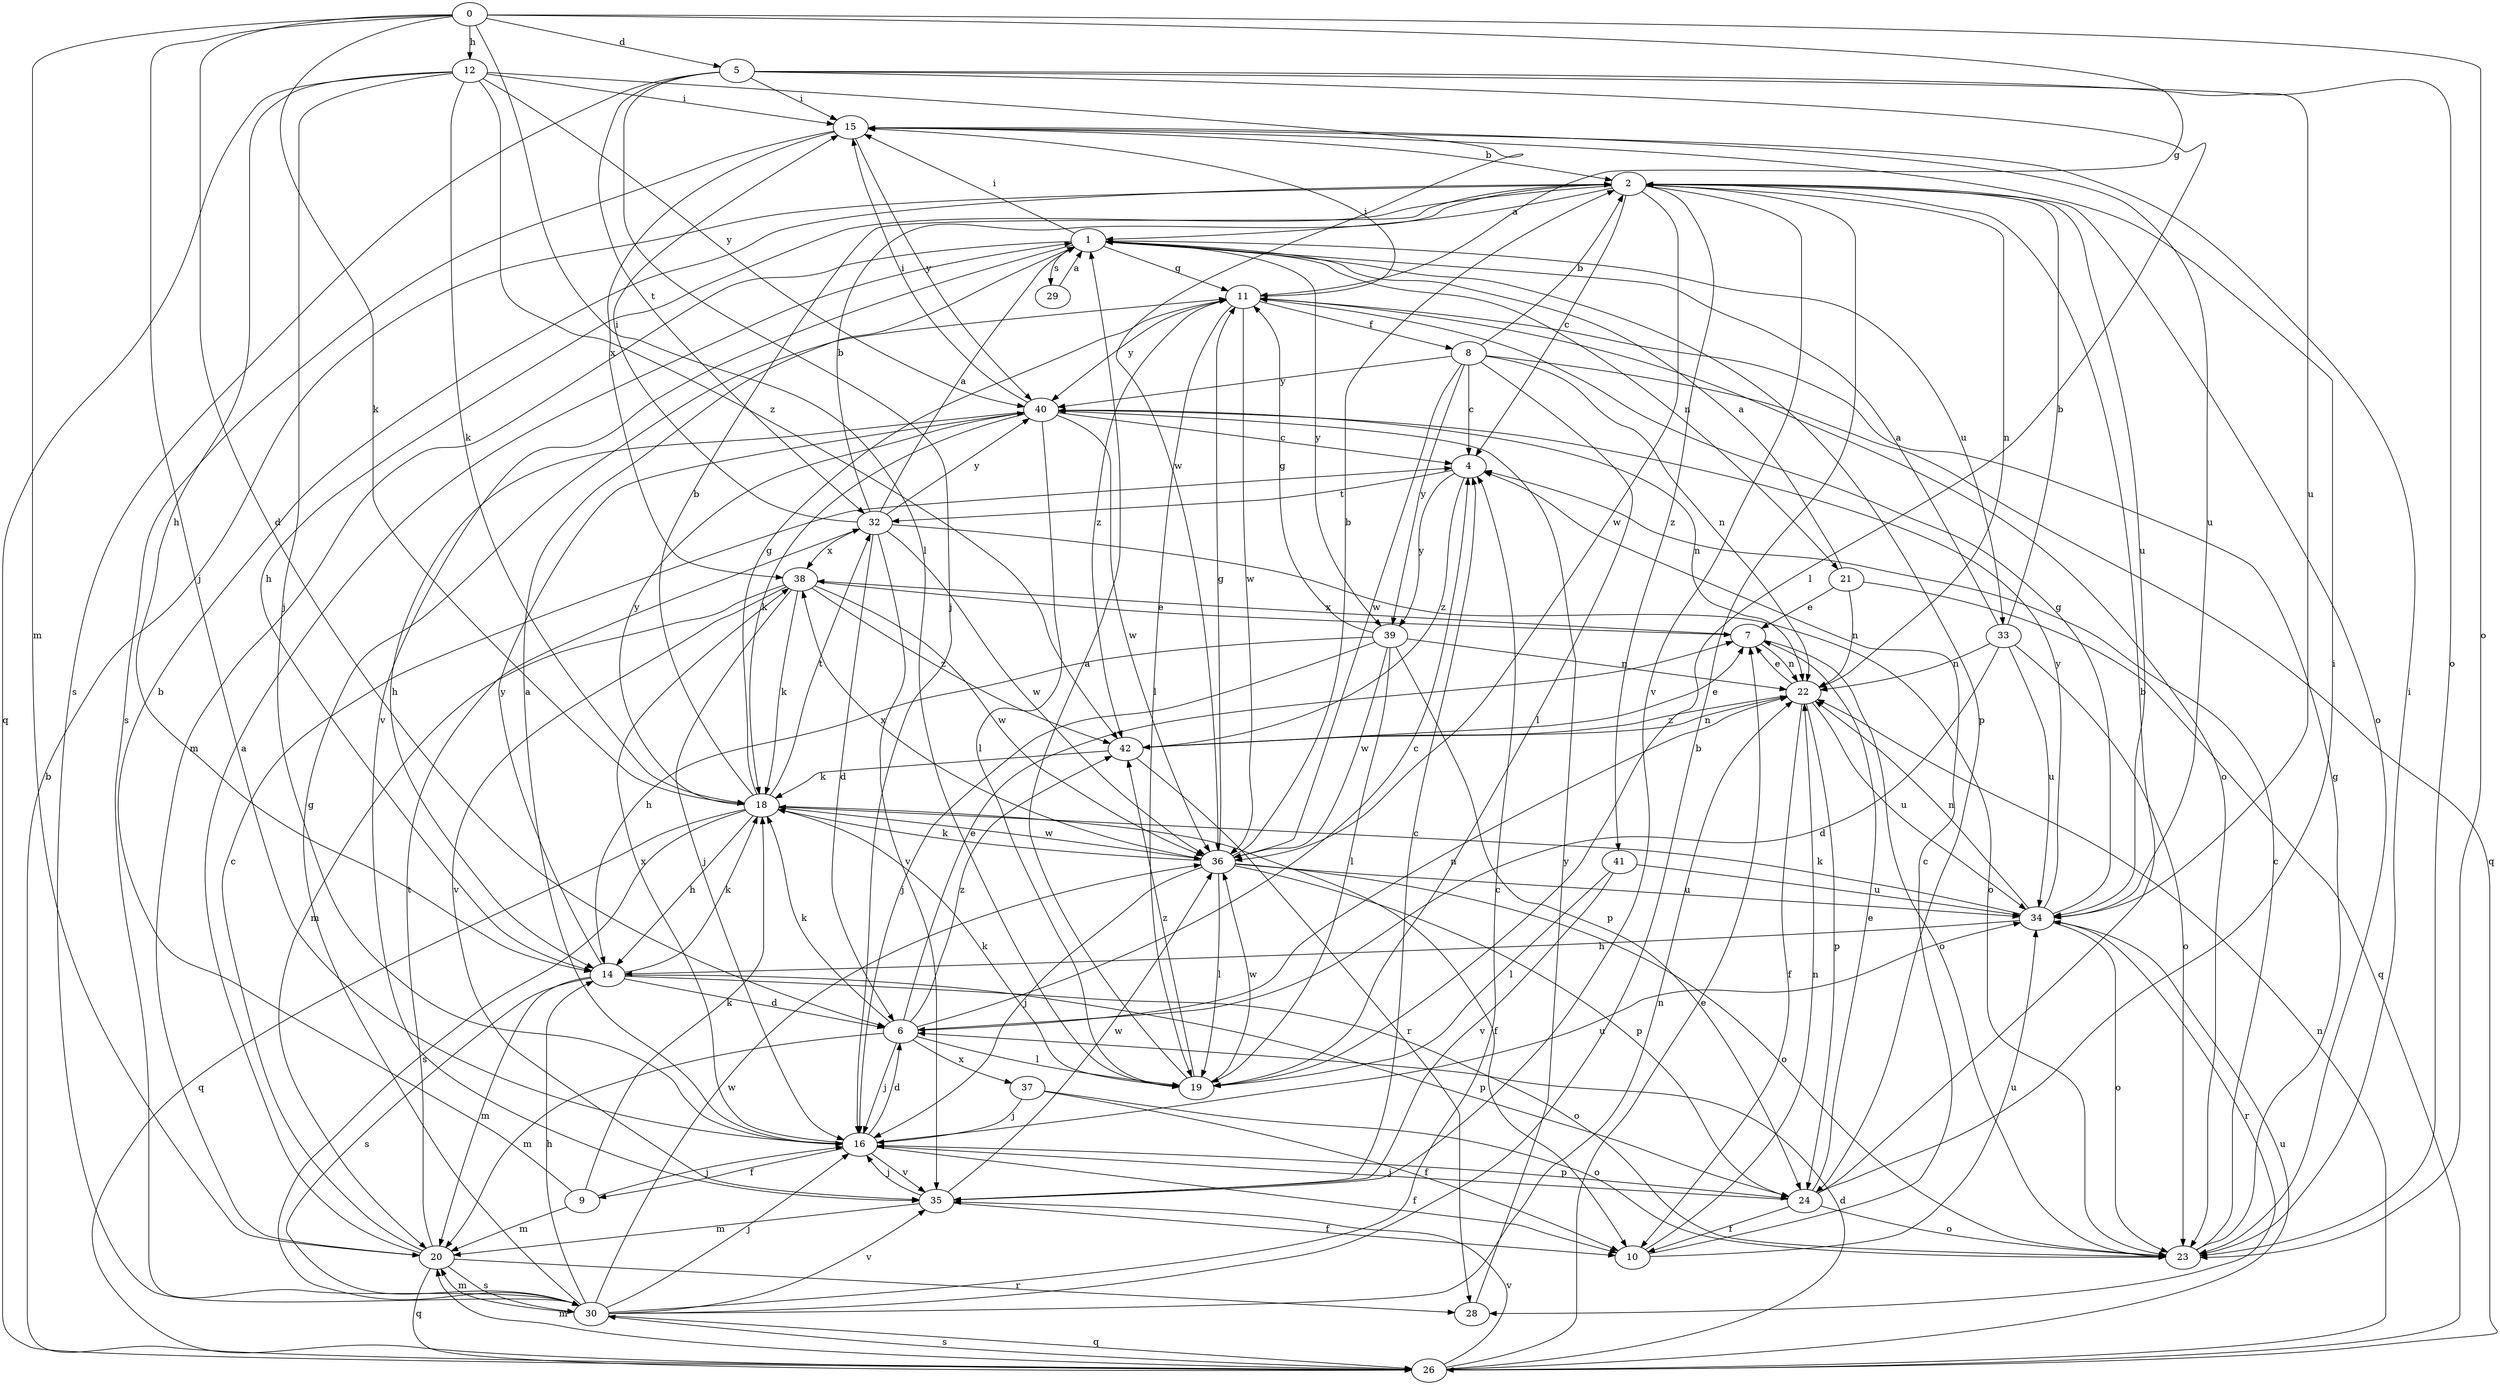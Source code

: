 strict digraph  {
0;
1;
2;
4;
5;
6;
7;
8;
9;
10;
11;
12;
14;
15;
16;
18;
19;
20;
21;
22;
23;
24;
26;
28;
29;
30;
32;
33;
34;
35;
36;
37;
38;
39;
40;
41;
42;
0 -> 5  [label=d];
0 -> 6  [label=d];
0 -> 11  [label=g];
0 -> 12  [label=h];
0 -> 16  [label=j];
0 -> 18  [label=k];
0 -> 19  [label=l];
0 -> 20  [label=m];
0 -> 23  [label=o];
1 -> 11  [label=g];
1 -> 15  [label=i];
1 -> 20  [label=m];
1 -> 21  [label=n];
1 -> 24  [label=p];
1 -> 29  [label=s];
1 -> 33  [label=u];
1 -> 35  [label=v];
1 -> 39  [label=y];
2 -> 1  [label=a];
2 -> 4  [label=c];
2 -> 14  [label=h];
2 -> 22  [label=n];
2 -> 23  [label=o];
2 -> 34  [label=u];
2 -> 35  [label=v];
2 -> 36  [label=w];
2 -> 41  [label=z];
4 -> 32  [label=t];
4 -> 39  [label=y];
4 -> 42  [label=z];
5 -> 15  [label=i];
5 -> 16  [label=j];
5 -> 19  [label=l];
5 -> 23  [label=o];
5 -> 30  [label=s];
5 -> 32  [label=t];
5 -> 34  [label=u];
6 -> 4  [label=c];
6 -> 7  [label=e];
6 -> 16  [label=j];
6 -> 18  [label=k];
6 -> 19  [label=l];
6 -> 20  [label=m];
6 -> 22  [label=n];
6 -> 37  [label=x];
6 -> 42  [label=z];
7 -> 22  [label=n];
7 -> 23  [label=o];
7 -> 38  [label=x];
8 -> 2  [label=b];
8 -> 4  [label=c];
8 -> 19  [label=l];
8 -> 22  [label=n];
8 -> 26  [label=q];
8 -> 36  [label=w];
8 -> 39  [label=y];
8 -> 40  [label=y];
9 -> 2  [label=b];
9 -> 16  [label=j];
9 -> 18  [label=k];
9 -> 20  [label=m];
10 -> 4  [label=c];
10 -> 22  [label=n];
10 -> 34  [label=u];
11 -> 8  [label=f];
11 -> 15  [label=i];
11 -> 19  [label=l];
11 -> 23  [label=o];
11 -> 36  [label=w];
11 -> 40  [label=y];
11 -> 42  [label=z];
12 -> 14  [label=h];
12 -> 15  [label=i];
12 -> 16  [label=j];
12 -> 18  [label=k];
12 -> 26  [label=q];
12 -> 36  [label=w];
12 -> 40  [label=y];
12 -> 42  [label=z];
14 -> 6  [label=d];
14 -> 18  [label=k];
14 -> 20  [label=m];
14 -> 23  [label=o];
14 -> 24  [label=p];
14 -> 30  [label=s];
14 -> 40  [label=y];
15 -> 2  [label=b];
15 -> 30  [label=s];
15 -> 34  [label=u];
15 -> 38  [label=x];
15 -> 40  [label=y];
16 -> 1  [label=a];
16 -> 6  [label=d];
16 -> 9  [label=f];
16 -> 10  [label=f];
16 -> 24  [label=p];
16 -> 34  [label=u];
16 -> 35  [label=v];
16 -> 38  [label=x];
18 -> 2  [label=b];
18 -> 10  [label=f];
18 -> 11  [label=g];
18 -> 14  [label=h];
18 -> 26  [label=q];
18 -> 30  [label=s];
18 -> 32  [label=t];
18 -> 36  [label=w];
18 -> 40  [label=y];
19 -> 1  [label=a];
19 -> 18  [label=k];
19 -> 36  [label=w];
19 -> 42  [label=z];
20 -> 1  [label=a];
20 -> 4  [label=c];
20 -> 26  [label=q];
20 -> 28  [label=r];
20 -> 30  [label=s];
20 -> 32  [label=t];
21 -> 1  [label=a];
21 -> 7  [label=e];
21 -> 22  [label=n];
21 -> 26  [label=q];
22 -> 7  [label=e];
22 -> 10  [label=f];
22 -> 24  [label=p];
22 -> 34  [label=u];
22 -> 42  [label=z];
23 -> 4  [label=c];
23 -> 11  [label=g];
23 -> 15  [label=i];
24 -> 2  [label=b];
24 -> 7  [label=e];
24 -> 10  [label=f];
24 -> 15  [label=i];
24 -> 16  [label=j];
24 -> 23  [label=o];
26 -> 2  [label=b];
26 -> 6  [label=d];
26 -> 7  [label=e];
26 -> 20  [label=m];
26 -> 22  [label=n];
26 -> 30  [label=s];
26 -> 34  [label=u];
26 -> 35  [label=v];
28 -> 40  [label=y];
29 -> 1  [label=a];
30 -> 2  [label=b];
30 -> 4  [label=c];
30 -> 11  [label=g];
30 -> 14  [label=h];
30 -> 16  [label=j];
30 -> 20  [label=m];
30 -> 22  [label=n];
30 -> 26  [label=q];
30 -> 35  [label=v];
30 -> 36  [label=w];
32 -> 1  [label=a];
32 -> 2  [label=b];
32 -> 6  [label=d];
32 -> 15  [label=i];
32 -> 23  [label=o];
32 -> 35  [label=v];
32 -> 36  [label=w];
32 -> 38  [label=x];
32 -> 40  [label=y];
33 -> 1  [label=a];
33 -> 2  [label=b];
33 -> 6  [label=d];
33 -> 22  [label=n];
33 -> 23  [label=o];
33 -> 34  [label=u];
34 -> 11  [label=g];
34 -> 14  [label=h];
34 -> 18  [label=k];
34 -> 22  [label=n];
34 -> 23  [label=o];
34 -> 28  [label=r];
34 -> 40  [label=y];
35 -> 4  [label=c];
35 -> 10  [label=f];
35 -> 16  [label=j];
35 -> 20  [label=m];
35 -> 36  [label=w];
36 -> 2  [label=b];
36 -> 11  [label=g];
36 -> 16  [label=j];
36 -> 18  [label=k];
36 -> 19  [label=l];
36 -> 23  [label=o];
36 -> 24  [label=p];
36 -> 34  [label=u];
36 -> 38  [label=x];
37 -> 10  [label=f];
37 -> 16  [label=j];
37 -> 23  [label=o];
38 -> 7  [label=e];
38 -> 16  [label=j];
38 -> 18  [label=k];
38 -> 20  [label=m];
38 -> 35  [label=v];
38 -> 36  [label=w];
38 -> 42  [label=z];
39 -> 11  [label=g];
39 -> 14  [label=h];
39 -> 16  [label=j];
39 -> 19  [label=l];
39 -> 22  [label=n];
39 -> 24  [label=p];
39 -> 36  [label=w];
40 -> 4  [label=c];
40 -> 14  [label=h];
40 -> 15  [label=i];
40 -> 18  [label=k];
40 -> 19  [label=l];
40 -> 22  [label=n];
40 -> 36  [label=w];
41 -> 19  [label=l];
41 -> 34  [label=u];
41 -> 35  [label=v];
42 -> 7  [label=e];
42 -> 18  [label=k];
42 -> 22  [label=n];
42 -> 28  [label=r];
}
